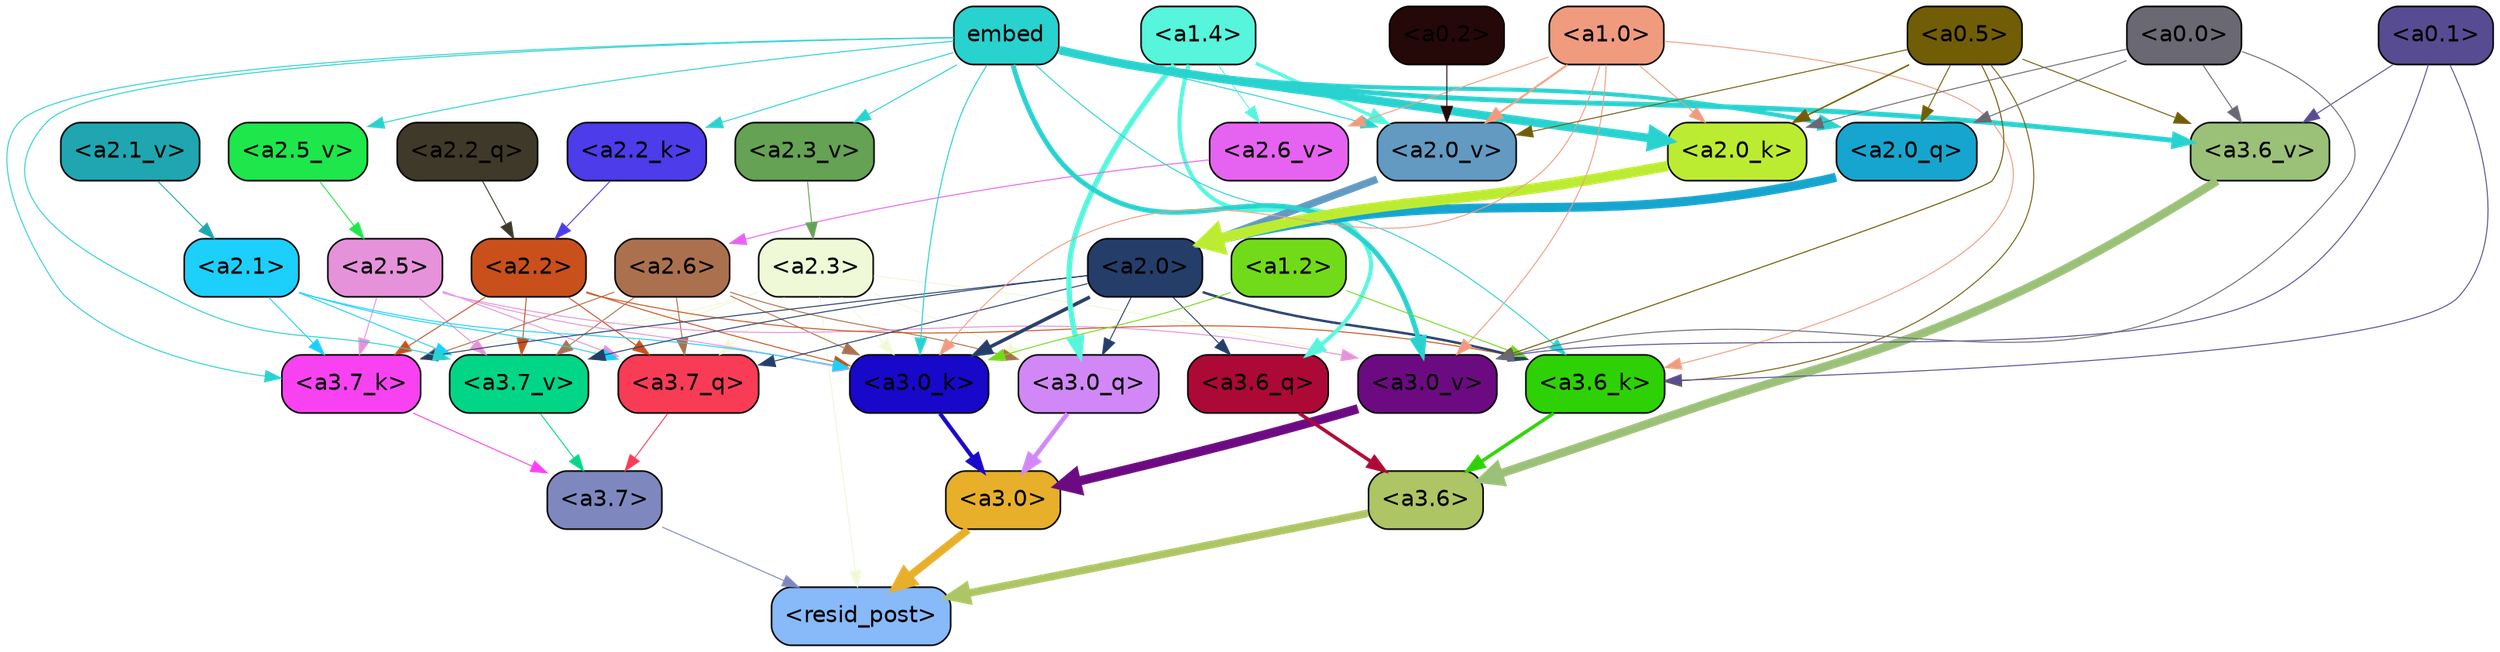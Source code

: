 strict digraph "" {
	graph [bgcolor=transparent,
		layout=dot,
		overlap=false,
		splines=true
	];
	"<a3.7>"	[color=black,
		fillcolor="#7e88bf",
		fontname=Helvetica,
		shape=box,
		style="filled, rounded"];
	"<resid_post>"	[color=black,
		fillcolor="#88b9f9",
		fontname=Helvetica,
		shape=box,
		style="filled, rounded"];
	"<a3.7>" -> "<resid_post>"	[color="#7e88bf",
		penwidth=0.6];
	"<a3.6>"	[color=black,
		fillcolor="#adc564",
		fontname=Helvetica,
		shape=box,
		style="filled, rounded"];
	"<a3.6>" -> "<resid_post>"	[color="#adc564",
		penwidth=4.7534414529800415];
	"<a3.0>"	[color=black,
		fillcolor="#e7af2a",
		fontname=Helvetica,
		shape=box,
		style="filled, rounded"];
	"<a3.0>" -> "<resid_post>"	[color="#e7af2a",
		penwidth=4.898576855659485];
	"<a2.3>"	[color=black,
		fillcolor="#eff9d7",
		fontname=Helvetica,
		shape=box,
		style="filled, rounded"];
	"<a2.3>" -> "<resid_post>"	[color="#eff9d7",
		penwidth=0.6];
	"<a3.7_q>"	[color=black,
		fillcolor="#f93c56",
		fontname=Helvetica,
		shape=box,
		style="filled, rounded"];
	"<a2.3>" -> "<a3.7_q>"	[color="#eff9d7",
		penwidth=0.6];
	"<a3.0_q>"	[color=black,
		fillcolor="#d188f6",
		fontname=Helvetica,
		shape=box,
		style="filled, rounded"];
	"<a2.3>" -> "<a3.0_q>"	[color="#eff9d7",
		penwidth=0.6];
	"<a3.7_k>"	[color=black,
		fillcolor="#f842f1",
		fontname=Helvetica,
		shape=box,
		style="filled, rounded"];
	"<a2.3>" -> "<a3.7_k>"	[color="#eff9d7",
		penwidth=0.6];
	"<a3.0_k>"	[color=black,
		fillcolor="#1808c9",
		fontname=Helvetica,
		shape=box,
		style="filled, rounded"];
	"<a2.3>" -> "<a3.0_k>"	[color="#eff9d7",
		penwidth=0.6];
	"<a3.7_v>"	[color=black,
		fillcolor="#01d687",
		fontname=Helvetica,
		shape=box,
		style="filled, rounded"];
	"<a2.3>" -> "<a3.7_v>"	[color="#eff9d7",
		penwidth=0.6];
	"<a3.0_v>"	[color=black,
		fillcolor="#6c0b81",
		fontname=Helvetica,
		shape=box,
		style="filled, rounded"];
	"<a2.3>" -> "<a3.0_v>"	[color="#eff9d7",
		penwidth=0.6];
	"<a3.7_q>" -> "<a3.7>"	[color="#f93c56",
		penwidth=0.6];
	"<a3.6_q>"	[color=black,
		fillcolor="#ad0936",
		fontname=Helvetica,
		shape=box,
		style="filled, rounded"];
	"<a3.6_q>" -> "<a3.6>"	[color="#ad0936",
		penwidth=2.160832464694977];
	"<a3.0_q>" -> "<a3.0>"	[color="#d188f6",
		penwidth=2.870753765106201];
	"<a3.7_k>" -> "<a3.7>"	[color="#f842f1",
		penwidth=0.6];
	"<a3.6_k>"	[color=black,
		fillcolor="#2ed105",
		fontname=Helvetica,
		shape=box,
		style="filled, rounded"];
	"<a3.6_k>" -> "<a3.6>"	[color="#2ed105",
		penwidth=2.13908451795578];
	"<a3.0_k>" -> "<a3.0>"	[color="#1808c9",
		penwidth=2.520303964614868];
	"<a3.7_v>" -> "<a3.7>"	[color="#01d687",
		penwidth=0.6];
	"<a3.6_v>"	[color=black,
		fillcolor="#9bc178",
		fontname=Helvetica,
		shape=box,
		style="filled, rounded"];
	"<a3.6_v>" -> "<a3.6>"	[color="#9bc178",
		penwidth=5.297133803367615];
	"<a3.0_v>" -> "<a3.0>"	[color="#6c0b81",
		penwidth=5.680712580680847];
	"<a2.6>"	[color=black,
		fillcolor="#ab714e",
		fontname=Helvetica,
		shape=box,
		style="filled, rounded"];
	"<a2.6>" -> "<a3.7_q>"	[color="#ab714e",
		penwidth=0.6];
	"<a2.6>" -> "<a3.0_q>"	[color="#ab714e",
		penwidth=0.6];
	"<a2.6>" -> "<a3.7_k>"	[color="#ab714e",
		penwidth=0.6];
	"<a2.6>" -> "<a3.0_k>"	[color="#ab714e",
		penwidth=0.6];
	"<a2.6>" -> "<a3.7_v>"	[color="#ab714e",
		penwidth=0.6];
	"<a2.5>"	[color=black,
		fillcolor="#e692da",
		fontname=Helvetica,
		shape=box,
		style="filled, rounded"];
	"<a2.5>" -> "<a3.7_q>"	[color="#e692da",
		penwidth=0.6];
	"<a2.5>" -> "<a3.7_k>"	[color="#e692da",
		penwidth=0.6];
	"<a2.5>" -> "<a3.0_k>"	[color="#e692da",
		penwidth=0.6];
	"<a2.5>" -> "<a3.7_v>"	[color="#e692da",
		penwidth=0.6];
	"<a2.5>" -> "<a3.0_v>"	[color="#e692da",
		penwidth=0.6];
	"<a2.2>"	[color=black,
		fillcolor="#c9501a",
		fontname=Helvetica,
		shape=box,
		style="filled, rounded"];
	"<a2.2>" -> "<a3.7_q>"	[color="#c9501a",
		penwidth=0.6];
	"<a2.2>" -> "<a3.7_k>"	[color="#c9501a",
		penwidth=0.6];
	"<a2.2>" -> "<a3.6_k>"	[color="#c9501a",
		penwidth=0.6];
	"<a2.2>" -> "<a3.0_k>"	[color="#c9501a",
		penwidth=0.6];
	"<a2.2>" -> "<a3.7_v>"	[color="#c9501a",
		penwidth=0.6];
	"<a2.1>"	[color=black,
		fillcolor="#1cd0fb",
		fontname=Helvetica,
		shape=box,
		style="filled, rounded"];
	"<a2.1>" -> "<a3.7_q>"	[color="#1cd0fb",
		penwidth=0.6];
	"<a2.1>" -> "<a3.7_k>"	[color="#1cd0fb",
		penwidth=0.6];
	"<a2.1>" -> "<a3.0_k>"	[color="#1cd0fb",
		penwidth=0.6];
	"<a2.1>" -> "<a3.7_v>"	[color="#1cd0fb",
		penwidth=0.6];
	"<a2.0>"	[color=black,
		fillcolor="#253d69",
		fontname=Helvetica,
		shape=box,
		style="filled, rounded"];
	"<a2.0>" -> "<a3.7_q>"	[color="#253d69",
		penwidth=0.6];
	"<a2.0>" -> "<a3.6_q>"	[color="#253d69",
		penwidth=0.6];
	"<a2.0>" -> "<a3.0_q>"	[color="#253d69",
		penwidth=0.6];
	"<a2.0>" -> "<a3.7_k>"	[color="#253d69",
		penwidth=0.6];
	"<a2.0>" -> "<a3.6_k>"	[color="#253d69",
		penwidth=1.4957321882247925];
	"<a2.0>" -> "<a3.0_k>"	[color="#253d69",
		penwidth=2.18752121925354];
	"<a2.0>" -> "<a3.7_v>"	[color="#253d69",
		penwidth=0.6];
	"<a1.4>"	[color=black,
		fillcolor="#56f5dc",
		fontname=Helvetica,
		shape=box,
		style="filled, rounded"];
	"<a1.4>" -> "<a3.6_q>"	[color="#56f5dc",
		penwidth=2.4829938411712646];
	"<a1.4>" -> "<a3.0_q>"	[color="#56f5dc",
		penwidth=3.299744725227356];
	"<a2.6_v>"	[color=black,
		fillcolor="#e663f1",
		fontname=Helvetica,
		shape=box,
		style="filled, rounded"];
	"<a1.4>" -> "<a2.6_v>"	[color="#56f5dc",
		penwidth=0.6];
	"<a2.0_v>"	[color=black,
		fillcolor="#629ac2",
		fontname=Helvetica,
		shape=box,
		style="filled, rounded"];
	"<a1.4>" -> "<a2.0_v>"	[color="#56f5dc",
		penwidth=2.092592429369688];
	embed	[color=black,
		fillcolor="#28d2cf",
		fontname=Helvetica,
		shape=box,
		style="filled, rounded"];
	embed -> "<a3.7_k>"	[color="#28d2cf",
		penwidth=0.6];
	embed -> "<a3.6_k>"	[color="#28d2cf",
		penwidth=0.6];
	embed -> "<a3.0_k>"	[color="#28d2cf",
		penwidth=0.6394047290086746];
	embed -> "<a3.7_v>"	[color="#28d2cf",
		penwidth=0.6];
	embed -> "<a3.6_v>"	[color="#28d2cf",
		penwidth=3.067279100418091];
	embed -> "<a3.0_v>"	[color="#28d2cf",
		penwidth=3.0212591886520386];
	"<a2.0_q>"	[color=black,
		fillcolor="#16a5ce",
		fontname=Helvetica,
		shape=box,
		style="filled, rounded"];
	embed -> "<a2.0_q>"	[color="#28d2cf",
		penwidth=2.5355080366134644];
	"<a2.2_k>"	[color=black,
		fillcolor="#4c3ce9",
		fontname=Helvetica,
		shape=box,
		style="filled, rounded"];
	embed -> "<a2.2_k>"	[color="#28d2cf",
		penwidth=0.6];
	"<a2.0_k>"	[color=black,
		fillcolor="#bcec31",
		fontname=Helvetica,
		shape=box,
		style="filled, rounded"];
	embed -> "<a2.0_k>"	[color="#28d2cf",
		penwidth=5.2180726528167725];
	"<a2.5_v>"	[color=black,
		fillcolor="#1de74b",
		fontname=Helvetica,
		shape=box,
		style="filled, rounded"];
	embed -> "<a2.5_v>"	[color="#28d2cf",
		penwidth=0.6];
	"<a2.3_v>"	[color=black,
		fillcolor="#65a253",
		fontname=Helvetica,
		shape=box,
		style="filled, rounded"];
	embed -> "<a2.3_v>"	[color="#28d2cf",
		penwidth=0.6];
	embed -> "<a2.0_v>"	[color="#28d2cf",
		penwidth=0.6];
	"<a1.2>"	[color=black,
		fillcolor="#71db19",
		fontname=Helvetica,
		shape=box,
		style="filled, rounded"];
	"<a1.2>" -> "<a3.6_k>"	[color="#71db19",
		penwidth=0.6];
	"<a1.2>" -> "<a3.0_k>"	[color="#71db19",
		penwidth=0.6];
	"<a1.0>"	[color=black,
		fillcolor="#f09b7e",
		fontname=Helvetica,
		shape=box,
		style="filled, rounded"];
	"<a1.0>" -> "<a3.6_k>"	[color="#f09b7e",
		penwidth=0.6];
	"<a1.0>" -> "<a3.0_k>"	[color="#f09b7e",
		penwidth=0.6];
	"<a1.0>" -> "<a3.0_v>"	[color="#f09b7e",
		penwidth=0.6];
	"<a1.0>" -> "<a2.0_k>"	[color="#f09b7e",
		penwidth=0.6];
	"<a1.0>" -> "<a2.6_v>"	[color="#f09b7e",
		penwidth=0.6];
	"<a1.0>" -> "<a2.0_v>"	[color="#f09b7e",
		penwidth=1.2132605910301208];
	"<a0.5>"	[color=black,
		fillcolor="#715d06",
		fontname=Helvetica,
		shape=box,
		style="filled, rounded"];
	"<a0.5>" -> "<a3.6_k>"	[color="#715d06",
		penwidth=0.6];
	"<a0.5>" -> "<a3.6_v>"	[color="#715d06",
		penwidth=0.6];
	"<a0.5>" -> "<a3.0_v>"	[color="#715d06",
		penwidth=0.648682102560997];
	"<a0.5>" -> "<a2.0_q>"	[color="#715d06",
		penwidth=0.6];
	"<a0.5>" -> "<a2.0_k>"	[color="#715d06",
		penwidth=0.9236047863960266];
	"<a0.5>" -> "<a2.0_v>"	[color="#715d06",
		penwidth=0.6];
	"<a0.1>"	[color=black,
		fillcolor="#574c91",
		fontname=Helvetica,
		shape=box,
		style="filled, rounded"];
	"<a0.1>" -> "<a3.6_k>"	[color="#574c91",
		penwidth=0.6];
	"<a0.1>" -> "<a3.6_v>"	[color="#574c91",
		penwidth=0.6];
	"<a0.1>" -> "<a3.0_v>"	[color="#574c91",
		penwidth=0.6];
	"<a0.0>"	[color=black,
		fillcolor="#696873",
		fontname=Helvetica,
		shape=box,
		style="filled, rounded"];
	"<a0.0>" -> "<a3.6_v>"	[color="#696873",
		penwidth=0.6];
	"<a0.0>" -> "<a3.0_v>"	[color="#696873",
		penwidth=0.6];
	"<a0.0>" -> "<a2.0_q>"	[color="#696873",
		penwidth=0.6];
	"<a0.0>" -> "<a2.0_k>"	[color="#696873",
		penwidth=0.6];
	"<a2.2_q>"	[color=black,
		fillcolor="#3f3929",
		fontname=Helvetica,
		shape=box,
		style="filled, rounded"];
	"<a2.2_q>" -> "<a2.2>"	[color="#3f3929",
		penwidth=0.6];
	"<a2.0_q>" -> "<a2.0>"	[color="#16a5ce",
		penwidth=5.681910276412964];
	"<a2.2_k>" -> "<a2.2>"	[color="#4c3ce9",
		penwidth=0.6];
	"<a2.0_k>" -> "<a2.0>"	[color="#bcec31",
		penwidth=6.447777509689331];
	"<a2.6_v>" -> "<a2.6>"	[color="#e663f1",
		penwidth=0.6];
	"<a2.5_v>" -> "<a2.5>"	[color="#1de74b",
		penwidth=0.6];
	"<a2.3_v>" -> "<a2.3>"	[color="#65a253",
		penwidth=0.6];
	"<a2.1_v>"	[color=black,
		fillcolor="#1fa6b0",
		fontname=Helvetica,
		shape=box,
		style="filled, rounded"];
	"<a2.1_v>" -> "<a2.1>"	[color="#1fa6b0",
		penwidth=0.6];
	"<a2.0_v>" -> "<a2.0>"	[color="#629ac2",
		penwidth=4.5695202350616455];
	"<a0.2>"	[color=black,
		fillcolor="#250808",
		fontname=Helvetica,
		shape=box,
		style="filled, rounded"];
	"<a0.2>" -> "<a2.0_v>"	[color="#250808",
		penwidth=0.6];
}
